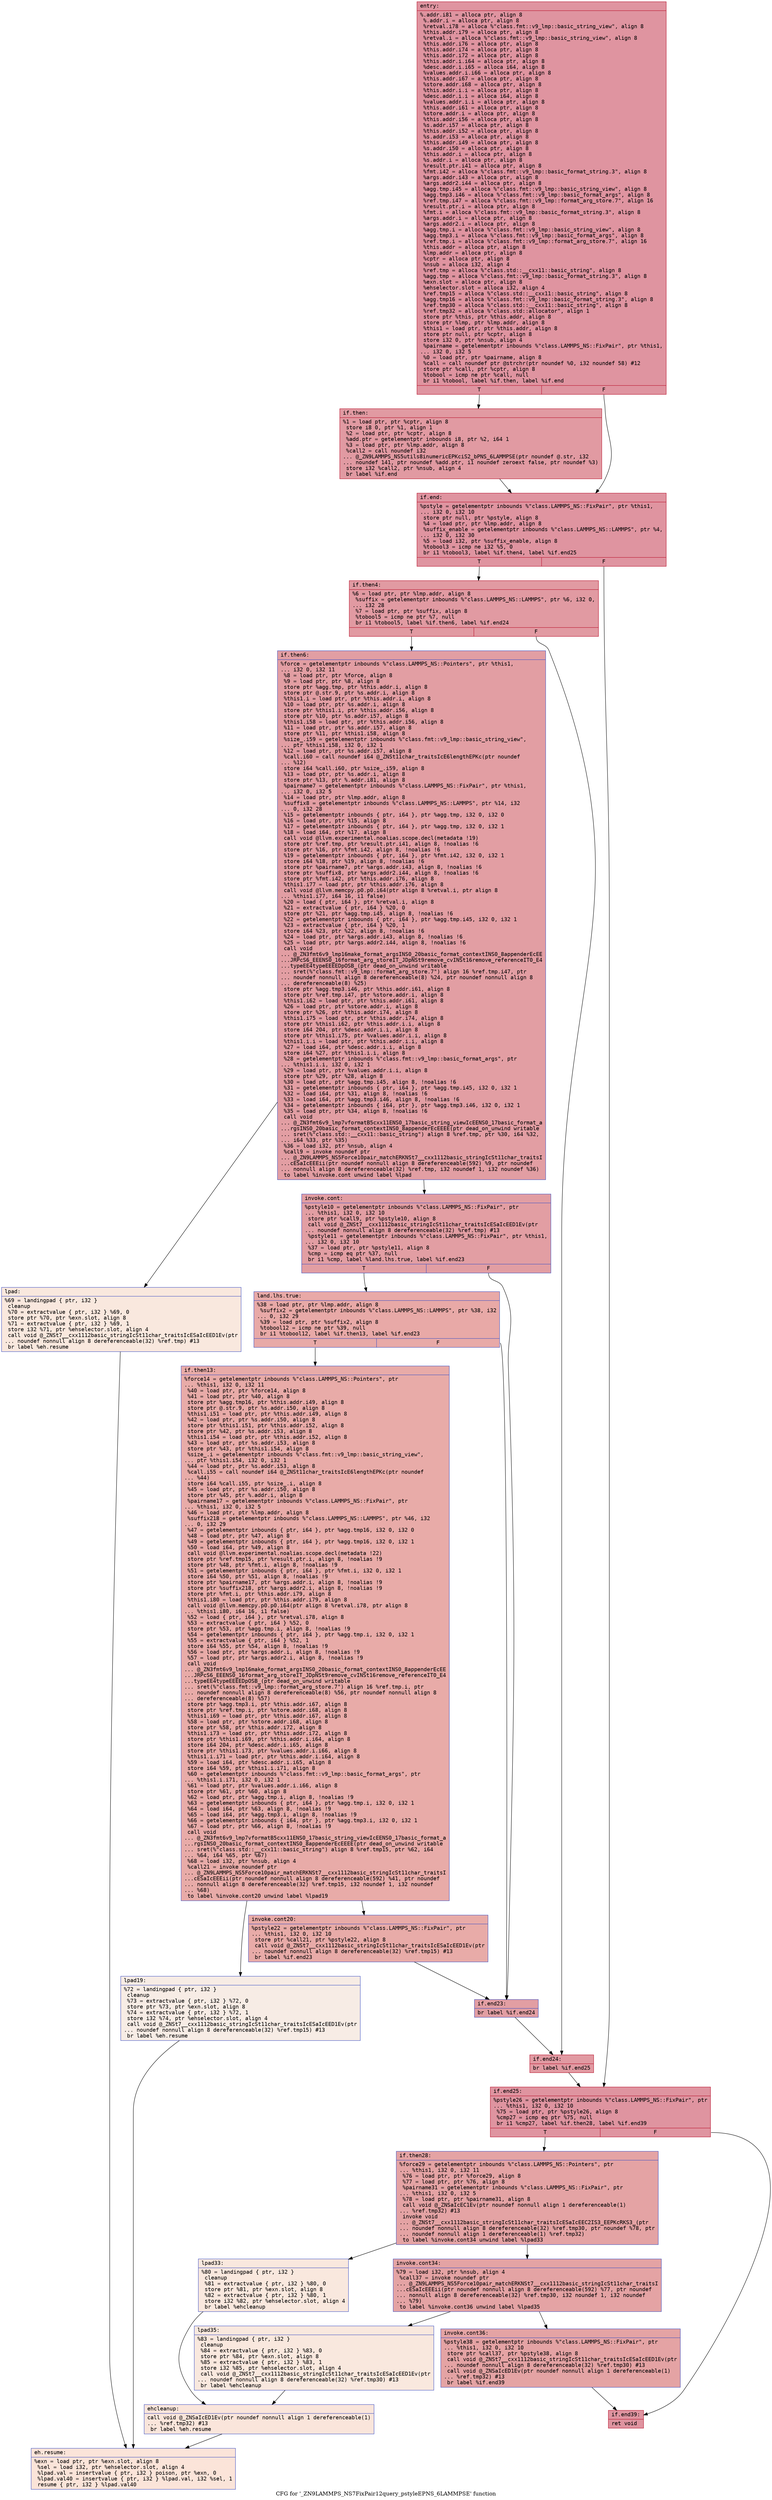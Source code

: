 digraph "CFG for '_ZN9LAMMPS_NS7FixPair12query_pstyleEPNS_6LAMMPSE' function" {
	label="CFG for '_ZN9LAMMPS_NS7FixPair12query_pstyleEPNS_6LAMMPSE' function";

	Node0x5629e4c990b0 [shape=record,color="#b70d28ff", style=filled, fillcolor="#b70d2870" fontname="Courier",label="{entry:\l|  %.addr.i81 = alloca ptr, align 8\l  %.addr.i = alloca ptr, align 8\l  %retval.i78 = alloca %\"class.fmt::v9_lmp::basic_string_view\", align 8\l  %this.addr.i79 = alloca ptr, align 8\l  %retval.i = alloca %\"class.fmt::v9_lmp::basic_string_view\", align 8\l  %this.addr.i76 = alloca ptr, align 8\l  %this.addr.i74 = alloca ptr, align 8\l  %this.addr.i72 = alloca ptr, align 8\l  %this.addr.i.i64 = alloca ptr, align 8\l  %desc.addr.i.i65 = alloca i64, align 8\l  %values.addr.i.i66 = alloca ptr, align 8\l  %this.addr.i67 = alloca ptr, align 8\l  %store.addr.i68 = alloca ptr, align 8\l  %this.addr.i.i = alloca ptr, align 8\l  %desc.addr.i.i = alloca i64, align 8\l  %values.addr.i.i = alloca ptr, align 8\l  %this.addr.i61 = alloca ptr, align 8\l  %store.addr.i = alloca ptr, align 8\l  %this.addr.i56 = alloca ptr, align 8\l  %s.addr.i57 = alloca ptr, align 8\l  %this.addr.i52 = alloca ptr, align 8\l  %s.addr.i53 = alloca ptr, align 8\l  %this.addr.i49 = alloca ptr, align 8\l  %s.addr.i50 = alloca ptr, align 8\l  %this.addr.i = alloca ptr, align 8\l  %s.addr.i = alloca ptr, align 8\l  %result.ptr.i41 = alloca ptr, align 8\l  %fmt.i42 = alloca %\"class.fmt::v9_lmp::basic_format_string.3\", align 8\l  %args.addr.i43 = alloca ptr, align 8\l  %args.addr2.i44 = alloca ptr, align 8\l  %agg.tmp.i45 = alloca %\"class.fmt::v9_lmp::basic_string_view\", align 8\l  %agg.tmp3.i46 = alloca %\"class.fmt::v9_lmp::basic_format_args\", align 8\l  %ref.tmp.i47 = alloca %\"class.fmt::v9_lmp::format_arg_store.7\", align 16\l  %result.ptr.i = alloca ptr, align 8\l  %fmt.i = alloca %\"class.fmt::v9_lmp::basic_format_string.3\", align 8\l  %args.addr.i = alloca ptr, align 8\l  %args.addr2.i = alloca ptr, align 8\l  %agg.tmp.i = alloca %\"class.fmt::v9_lmp::basic_string_view\", align 8\l  %agg.tmp3.i = alloca %\"class.fmt::v9_lmp::basic_format_args\", align 8\l  %ref.tmp.i = alloca %\"class.fmt::v9_lmp::format_arg_store.7\", align 16\l  %this.addr = alloca ptr, align 8\l  %lmp.addr = alloca ptr, align 8\l  %cptr = alloca ptr, align 8\l  %nsub = alloca i32, align 4\l  %ref.tmp = alloca %\"class.std::__cxx11::basic_string\", align 8\l  %agg.tmp = alloca %\"class.fmt::v9_lmp::basic_format_string.3\", align 8\l  %exn.slot = alloca ptr, align 8\l  %ehselector.slot = alloca i32, align 4\l  %ref.tmp15 = alloca %\"class.std::__cxx11::basic_string\", align 8\l  %agg.tmp16 = alloca %\"class.fmt::v9_lmp::basic_format_string.3\", align 8\l  %ref.tmp30 = alloca %\"class.std::__cxx11::basic_string\", align 8\l  %ref.tmp32 = alloca %\"class.std::allocator\", align 1\l  store ptr %this, ptr %this.addr, align 8\l  store ptr %lmp, ptr %lmp.addr, align 8\l  %this1 = load ptr, ptr %this.addr, align 8\l  store ptr null, ptr %cptr, align 8\l  store i32 0, ptr %nsub, align 4\l  %pairname = getelementptr inbounds %\"class.LAMMPS_NS::FixPair\", ptr %this1,\l... i32 0, i32 5\l  %0 = load ptr, ptr %pairname, align 8\l  %call = call noundef ptr @strchr(ptr noundef %0, i32 noundef 58) #12\l  store ptr %call, ptr %cptr, align 8\l  %tobool = icmp ne ptr %call, null\l  br i1 %tobool, label %if.then, label %if.end\l|{<s0>T|<s1>F}}"];
	Node0x5629e4c990b0:s0 -> Node0x5629e4c9c460[tooltip="entry -> if.then\nProbability 62.50%" ];
	Node0x5629e4c990b0:s1 -> Node0x5629e4c9c4d0[tooltip="entry -> if.end\nProbability 37.50%" ];
	Node0x5629e4c9c460 [shape=record,color="#b70d28ff", style=filled, fillcolor="#bb1b2c70" fontname="Courier",label="{if.then:\l|  %1 = load ptr, ptr %cptr, align 8\l  store i8 0, ptr %1, align 1\l  %2 = load ptr, ptr %cptr, align 8\l  %add.ptr = getelementptr inbounds i8, ptr %2, i64 1\l  %3 = load ptr, ptr %lmp.addr, align 8\l  %call2 = call noundef i32\l... @_ZN9LAMMPS_NS5utils8inumericEPKciS2_bPNS_6LAMMPSE(ptr noundef @.str, i32\l... noundef 141, ptr noundef %add.ptr, i1 noundef zeroext false, ptr noundef %3)\l  store i32 %call2, ptr %nsub, align 4\l  br label %if.end\l}"];
	Node0x5629e4c9c460 -> Node0x5629e4c9c4d0[tooltip="if.then -> if.end\nProbability 100.00%" ];
	Node0x5629e4c9c4d0 [shape=record,color="#b70d28ff", style=filled, fillcolor="#b70d2870" fontname="Courier",label="{if.end:\l|  %pstyle = getelementptr inbounds %\"class.LAMMPS_NS::FixPair\", ptr %this1,\l... i32 0, i32 10\l  store ptr null, ptr %pstyle, align 8\l  %4 = load ptr, ptr %lmp.addr, align 8\l  %suffix_enable = getelementptr inbounds %\"class.LAMMPS_NS::LAMMPS\", ptr %4,\l... i32 0, i32 30\l  %5 = load i32, ptr %suffix_enable, align 8\l  %tobool3 = icmp ne i32 %5, 0\l  br i1 %tobool3, label %if.then4, label %if.end25\l|{<s0>T|<s1>F}}"];
	Node0x5629e4c9c4d0:s0 -> Node0x5629e4c9cff0[tooltip="if.end -> if.then4\nProbability 62.50%" ];
	Node0x5629e4c9c4d0:s1 -> Node0x5629e4c9d070[tooltip="if.end -> if.end25\nProbability 37.50%" ];
	Node0x5629e4c9cff0 [shape=record,color="#b70d28ff", style=filled, fillcolor="#bb1b2c70" fontname="Courier",label="{if.then4:\l|  %6 = load ptr, ptr %lmp.addr, align 8\l  %suffix = getelementptr inbounds %\"class.LAMMPS_NS::LAMMPS\", ptr %6, i32 0,\l... i32 28\l  %7 = load ptr, ptr %suffix, align 8\l  %tobool5 = icmp ne ptr %7, null\l  br i1 %tobool5, label %if.then6, label %if.end24\l|{<s0>T|<s1>F}}"];
	Node0x5629e4c9cff0:s0 -> Node0x5629e4c9d460[tooltip="if.then4 -> if.then6\nProbability 62.50%" ];
	Node0x5629e4c9cff0:s1 -> Node0x5629e4c9d4e0[tooltip="if.then4 -> if.end24\nProbability 37.50%" ];
	Node0x5629e4c9d460 [shape=record,color="#3d50c3ff", style=filled, fillcolor="#be242e70" fontname="Courier",label="{if.then6:\l|  %force = getelementptr inbounds %\"class.LAMMPS_NS::Pointers\", ptr %this1,\l... i32 0, i32 11\l  %8 = load ptr, ptr %force, align 8\l  %9 = load ptr, ptr %8, align 8\l  store ptr %agg.tmp, ptr %this.addr.i, align 8\l  store ptr @.str.9, ptr %s.addr.i, align 8\l  %this1.i = load ptr, ptr %this.addr.i, align 8\l  %10 = load ptr, ptr %s.addr.i, align 8\l  store ptr %this1.i, ptr %this.addr.i56, align 8\l  store ptr %10, ptr %s.addr.i57, align 8\l  %this1.i58 = load ptr, ptr %this.addr.i56, align 8\l  %11 = load ptr, ptr %s.addr.i57, align 8\l  store ptr %11, ptr %this1.i58, align 8\l  %size_.i59 = getelementptr inbounds %\"class.fmt::v9_lmp::basic_string_view\",\l... ptr %this1.i58, i32 0, i32 1\l  %12 = load ptr, ptr %s.addr.i57, align 8\l  %call.i60 = call noundef i64 @_ZNSt11char_traitsIcE6lengthEPKc(ptr noundef\l... %12)\l  store i64 %call.i60, ptr %size_.i59, align 8\l  %13 = load ptr, ptr %s.addr.i, align 8\l  store ptr %13, ptr %.addr.i81, align 8\l  %pairname7 = getelementptr inbounds %\"class.LAMMPS_NS::FixPair\", ptr %this1,\l... i32 0, i32 5\l  %14 = load ptr, ptr %lmp.addr, align 8\l  %suffix8 = getelementptr inbounds %\"class.LAMMPS_NS::LAMMPS\", ptr %14, i32\l... 0, i32 28\l  %15 = getelementptr inbounds \{ ptr, i64 \}, ptr %agg.tmp, i32 0, i32 0\l  %16 = load ptr, ptr %15, align 8\l  %17 = getelementptr inbounds \{ ptr, i64 \}, ptr %agg.tmp, i32 0, i32 1\l  %18 = load i64, ptr %17, align 8\l  call void @llvm.experimental.noalias.scope.decl(metadata !19)\l  store ptr %ref.tmp, ptr %result.ptr.i41, align 8, !noalias !6\l  store ptr %16, ptr %fmt.i42, align 8, !noalias !6\l  %19 = getelementptr inbounds \{ ptr, i64 \}, ptr %fmt.i42, i32 0, i32 1\l  store i64 %18, ptr %19, align 8, !noalias !6\l  store ptr %pairname7, ptr %args.addr.i43, align 8, !noalias !6\l  store ptr %suffix8, ptr %args.addr2.i44, align 8, !noalias !6\l  store ptr %fmt.i42, ptr %this.addr.i76, align 8\l  %this1.i77 = load ptr, ptr %this.addr.i76, align 8\l  call void @llvm.memcpy.p0.p0.i64(ptr align 8 %retval.i, ptr align 8\l... %this1.i77, i64 16, i1 false)\l  %20 = load \{ ptr, i64 \}, ptr %retval.i, align 8\l  %21 = extractvalue \{ ptr, i64 \} %20, 0\l  store ptr %21, ptr %agg.tmp.i45, align 8, !noalias !6\l  %22 = getelementptr inbounds \{ ptr, i64 \}, ptr %agg.tmp.i45, i32 0, i32 1\l  %23 = extractvalue \{ ptr, i64 \} %20, 1\l  store i64 %23, ptr %22, align 8, !noalias !6\l  %24 = load ptr, ptr %args.addr.i43, align 8, !noalias !6\l  %25 = load ptr, ptr %args.addr2.i44, align 8, !noalias !6\l  call void\l... @_ZN3fmt6v9_lmp16make_format_argsINS0_20basic_format_contextINS0_8appenderEcEE\l...JRPcS6_EEENS0_16format_arg_storeIT_JDpNSt9remove_cvINSt16remove_referenceIT0_E4\l...typeEE4typeEEEEDpOSB_(ptr dead_on_unwind writable\l... sret(%\"class.fmt::v9_lmp::format_arg_store.7\") align 16 %ref.tmp.i47, ptr\l... noundef nonnull align 8 dereferenceable(8) %24, ptr noundef nonnull align 8\l... dereferenceable(8) %25)\l  store ptr %agg.tmp3.i46, ptr %this.addr.i61, align 8\l  store ptr %ref.tmp.i47, ptr %store.addr.i, align 8\l  %this1.i62 = load ptr, ptr %this.addr.i61, align 8\l  %26 = load ptr, ptr %store.addr.i, align 8\l  store ptr %26, ptr %this.addr.i74, align 8\l  %this1.i75 = load ptr, ptr %this.addr.i74, align 8\l  store ptr %this1.i62, ptr %this.addr.i.i, align 8\l  store i64 204, ptr %desc.addr.i.i, align 8\l  store ptr %this1.i75, ptr %values.addr.i.i, align 8\l  %this1.i.i = load ptr, ptr %this.addr.i.i, align 8\l  %27 = load i64, ptr %desc.addr.i.i, align 8\l  store i64 %27, ptr %this1.i.i, align 8\l  %28 = getelementptr inbounds %\"class.fmt::v9_lmp::basic_format_args\", ptr\l... %this1.i.i, i32 0, i32 1\l  %29 = load ptr, ptr %values.addr.i.i, align 8\l  store ptr %29, ptr %28, align 8\l  %30 = load ptr, ptr %agg.tmp.i45, align 8, !noalias !6\l  %31 = getelementptr inbounds \{ ptr, i64 \}, ptr %agg.tmp.i45, i32 0, i32 1\l  %32 = load i64, ptr %31, align 8, !noalias !6\l  %33 = load i64, ptr %agg.tmp3.i46, align 8, !noalias !6\l  %34 = getelementptr inbounds \{ i64, ptr \}, ptr %agg.tmp3.i46, i32 0, i32 1\l  %35 = load ptr, ptr %34, align 8, !noalias !6\l  call void\l... @_ZN3fmt6v9_lmp7vformatB5cxx11ENS0_17basic_string_viewIcEENS0_17basic_format_a\l...rgsINS0_20basic_format_contextINS0_8appenderEcEEEE(ptr dead_on_unwind writable\l... sret(%\"class.std::__cxx11::basic_string\") align 8 %ref.tmp, ptr %30, i64 %32,\l... i64 %33, ptr %35)\l  %36 = load i32, ptr %nsub, align 4\l  %call9 = invoke noundef ptr\l... @_ZN9LAMMPS_NS5Force10pair_matchERKNSt7__cxx1112basic_stringIcSt11char_traitsI\l...cESaIcEEEii(ptr noundef nonnull align 8 dereferenceable(592) %9, ptr noundef\l... nonnull align 8 dereferenceable(32) %ref.tmp, i32 noundef 1, i32 noundef %36)\l          to label %invoke.cont unwind label %lpad\l}"];
	Node0x5629e4c9d460 -> Node0x5629e4ca0d00[tooltip="if.then6 -> invoke.cont\nProbability 100.00%" ];
	Node0x5629e4c9d460 -> Node0x5629e4ca0db0[tooltip="if.then6 -> lpad\nProbability 0.00%" ];
	Node0x5629e4ca0d00 [shape=record,color="#3d50c3ff", style=filled, fillcolor="#be242e70" fontname="Courier",label="{invoke.cont:\l|  %pstyle10 = getelementptr inbounds %\"class.LAMMPS_NS::FixPair\", ptr\l... %this1, i32 0, i32 10\l  store ptr %call9, ptr %pstyle10, align 8\l  call void @_ZNSt7__cxx1112basic_stringIcSt11char_traitsIcESaIcEED1Ev(ptr\l... noundef nonnull align 8 dereferenceable(32) %ref.tmp) #13\l  %pstyle11 = getelementptr inbounds %\"class.LAMMPS_NS::FixPair\", ptr %this1,\l... i32 0, i32 10\l  %37 = load ptr, ptr %pstyle11, align 8\l  %cmp = icmp eq ptr %37, null\l  br i1 %cmp, label %land.lhs.true, label %if.end23\l|{<s0>T|<s1>F}}"];
	Node0x5629e4ca0d00:s0 -> Node0x5629e4ca12f0[tooltip="invoke.cont -> land.lhs.true\nProbability 37.50%" ];
	Node0x5629e4ca0d00:s1 -> Node0x5629e4ca15f0[tooltip="invoke.cont -> if.end23\nProbability 62.50%" ];
	Node0x5629e4ca12f0 [shape=record,color="#3d50c3ff", style=filled, fillcolor="#ca3b3770" fontname="Courier",label="{land.lhs.true:\l|  %38 = load ptr, ptr %lmp.addr, align 8\l  %suffix2 = getelementptr inbounds %\"class.LAMMPS_NS::LAMMPS\", ptr %38, i32\l... 0, i32 29\l  %39 = load ptr, ptr %suffix2, align 8\l  %tobool12 = icmp ne ptr %39, null\l  br i1 %tobool12, label %if.then13, label %if.end23\l|{<s0>T|<s1>F}}"];
	Node0x5629e4ca12f0:s0 -> Node0x5629e4ca19c0[tooltip="land.lhs.true -> if.then13\nProbability 62.50%" ];
	Node0x5629e4ca12f0:s1 -> Node0x5629e4ca15f0[tooltip="land.lhs.true -> if.end23\nProbability 37.50%" ];
	Node0x5629e4ca19c0 [shape=record,color="#3d50c3ff", style=filled, fillcolor="#cc403a70" fontname="Courier",label="{if.then13:\l|  %force14 = getelementptr inbounds %\"class.LAMMPS_NS::Pointers\", ptr\l... %this1, i32 0, i32 11\l  %40 = load ptr, ptr %force14, align 8\l  %41 = load ptr, ptr %40, align 8\l  store ptr %agg.tmp16, ptr %this.addr.i49, align 8\l  store ptr @.str.9, ptr %s.addr.i50, align 8\l  %this1.i51 = load ptr, ptr %this.addr.i49, align 8\l  %42 = load ptr, ptr %s.addr.i50, align 8\l  store ptr %this1.i51, ptr %this.addr.i52, align 8\l  store ptr %42, ptr %s.addr.i53, align 8\l  %this1.i54 = load ptr, ptr %this.addr.i52, align 8\l  %43 = load ptr, ptr %s.addr.i53, align 8\l  store ptr %43, ptr %this1.i54, align 8\l  %size_.i = getelementptr inbounds %\"class.fmt::v9_lmp::basic_string_view\",\l... ptr %this1.i54, i32 0, i32 1\l  %44 = load ptr, ptr %s.addr.i53, align 8\l  %call.i55 = call noundef i64 @_ZNSt11char_traitsIcE6lengthEPKc(ptr noundef\l... %44)\l  store i64 %call.i55, ptr %size_.i, align 8\l  %45 = load ptr, ptr %s.addr.i50, align 8\l  store ptr %45, ptr %.addr.i, align 8\l  %pairname17 = getelementptr inbounds %\"class.LAMMPS_NS::FixPair\", ptr\l... %this1, i32 0, i32 5\l  %46 = load ptr, ptr %lmp.addr, align 8\l  %suffix218 = getelementptr inbounds %\"class.LAMMPS_NS::LAMMPS\", ptr %46, i32\l... 0, i32 29\l  %47 = getelementptr inbounds \{ ptr, i64 \}, ptr %agg.tmp16, i32 0, i32 0\l  %48 = load ptr, ptr %47, align 8\l  %49 = getelementptr inbounds \{ ptr, i64 \}, ptr %agg.tmp16, i32 0, i32 1\l  %50 = load i64, ptr %49, align 8\l  call void @llvm.experimental.noalias.scope.decl(metadata !22)\l  store ptr %ref.tmp15, ptr %result.ptr.i, align 8, !noalias !9\l  store ptr %48, ptr %fmt.i, align 8, !noalias !9\l  %51 = getelementptr inbounds \{ ptr, i64 \}, ptr %fmt.i, i32 0, i32 1\l  store i64 %50, ptr %51, align 8, !noalias !9\l  store ptr %pairname17, ptr %args.addr.i, align 8, !noalias !9\l  store ptr %suffix218, ptr %args.addr2.i, align 8, !noalias !9\l  store ptr %fmt.i, ptr %this.addr.i79, align 8\l  %this1.i80 = load ptr, ptr %this.addr.i79, align 8\l  call void @llvm.memcpy.p0.p0.i64(ptr align 8 %retval.i78, ptr align 8\l... %this1.i80, i64 16, i1 false)\l  %52 = load \{ ptr, i64 \}, ptr %retval.i78, align 8\l  %53 = extractvalue \{ ptr, i64 \} %52, 0\l  store ptr %53, ptr %agg.tmp.i, align 8, !noalias !9\l  %54 = getelementptr inbounds \{ ptr, i64 \}, ptr %agg.tmp.i, i32 0, i32 1\l  %55 = extractvalue \{ ptr, i64 \} %52, 1\l  store i64 %55, ptr %54, align 8, !noalias !9\l  %56 = load ptr, ptr %args.addr.i, align 8, !noalias !9\l  %57 = load ptr, ptr %args.addr2.i, align 8, !noalias !9\l  call void\l... @_ZN3fmt6v9_lmp16make_format_argsINS0_20basic_format_contextINS0_8appenderEcEE\l...JRPcS6_EEENS0_16format_arg_storeIT_JDpNSt9remove_cvINSt16remove_referenceIT0_E4\l...typeEE4typeEEEEDpOSB_(ptr dead_on_unwind writable\l... sret(%\"class.fmt::v9_lmp::format_arg_store.7\") align 16 %ref.tmp.i, ptr\l... noundef nonnull align 8 dereferenceable(8) %56, ptr noundef nonnull align 8\l... dereferenceable(8) %57)\l  store ptr %agg.tmp3.i, ptr %this.addr.i67, align 8\l  store ptr %ref.tmp.i, ptr %store.addr.i68, align 8\l  %this1.i69 = load ptr, ptr %this.addr.i67, align 8\l  %58 = load ptr, ptr %store.addr.i68, align 8\l  store ptr %58, ptr %this.addr.i72, align 8\l  %this1.i73 = load ptr, ptr %this.addr.i72, align 8\l  store ptr %this1.i69, ptr %this.addr.i.i64, align 8\l  store i64 204, ptr %desc.addr.i.i65, align 8\l  store ptr %this1.i73, ptr %values.addr.i.i66, align 8\l  %this1.i.i71 = load ptr, ptr %this.addr.i.i64, align 8\l  %59 = load i64, ptr %desc.addr.i.i65, align 8\l  store i64 %59, ptr %this1.i.i71, align 8\l  %60 = getelementptr inbounds %\"class.fmt::v9_lmp::basic_format_args\", ptr\l... %this1.i.i71, i32 0, i32 1\l  %61 = load ptr, ptr %values.addr.i.i66, align 8\l  store ptr %61, ptr %60, align 8\l  %62 = load ptr, ptr %agg.tmp.i, align 8, !noalias !9\l  %63 = getelementptr inbounds \{ ptr, i64 \}, ptr %agg.tmp.i, i32 0, i32 1\l  %64 = load i64, ptr %63, align 8, !noalias !9\l  %65 = load i64, ptr %agg.tmp3.i, align 8, !noalias !9\l  %66 = getelementptr inbounds \{ i64, ptr \}, ptr %agg.tmp3.i, i32 0, i32 1\l  %67 = load ptr, ptr %66, align 8, !noalias !9\l  call void\l... @_ZN3fmt6v9_lmp7vformatB5cxx11ENS0_17basic_string_viewIcEENS0_17basic_format_a\l...rgsINS0_20basic_format_contextINS0_8appenderEcEEEE(ptr dead_on_unwind writable\l... sret(%\"class.std::__cxx11::basic_string\") align 8 %ref.tmp15, ptr %62, i64\l... %64, i64 %65, ptr %67)\l  %68 = load i32, ptr %nsub, align 4\l  %call21 = invoke noundef ptr\l... @_ZN9LAMMPS_NS5Force10pair_matchERKNSt7__cxx1112basic_stringIcSt11char_traitsI\l...cESaIcEEEii(ptr noundef nonnull align 8 dereferenceable(592) %41, ptr noundef\l... nonnull align 8 dereferenceable(32) %ref.tmp15, i32 noundef 1, i32 noundef\l... %68)\l          to label %invoke.cont20 unwind label %lpad19\l}"];
	Node0x5629e4ca19c0 -> Node0x5629e4ca6830[tooltip="if.then13 -> invoke.cont20\nProbability 100.00%" ];
	Node0x5629e4ca19c0 -> Node0x5629e4ca6880[tooltip="if.then13 -> lpad19\nProbability 0.00%" ];
	Node0x5629e4ca6830 [shape=record,color="#3d50c3ff", style=filled, fillcolor="#cc403a70" fontname="Courier",label="{invoke.cont20:\l|  %pstyle22 = getelementptr inbounds %\"class.LAMMPS_NS::FixPair\", ptr\l... %this1, i32 0, i32 10\l  store ptr %call21, ptr %pstyle22, align 8\l  call void @_ZNSt7__cxx1112basic_stringIcSt11char_traitsIcESaIcEED1Ev(ptr\l... noundef nonnull align 8 dereferenceable(32) %ref.tmp15) #13\l  br label %if.end23\l}"];
	Node0x5629e4ca6830 -> Node0x5629e4ca15f0[tooltip="invoke.cont20 -> if.end23\nProbability 100.00%" ];
	Node0x5629e4ca0db0 [shape=record,color="#3d50c3ff", style=filled, fillcolor="#f2cab570" fontname="Courier",label="{lpad:\l|  %69 = landingpad \{ ptr, i32 \}\l          cleanup\l  %70 = extractvalue \{ ptr, i32 \} %69, 0\l  store ptr %70, ptr %exn.slot, align 8\l  %71 = extractvalue \{ ptr, i32 \} %69, 1\l  store i32 %71, ptr %ehselector.slot, align 4\l  call void @_ZNSt7__cxx1112basic_stringIcSt11char_traitsIcESaIcEED1Ev(ptr\l... noundef nonnull align 8 dereferenceable(32) %ref.tmp) #13\l  br label %eh.resume\l}"];
	Node0x5629e4ca0db0 -> Node0x5629e4ca6cb0[tooltip="lpad -> eh.resume\nProbability 100.00%" ];
	Node0x5629e4ca6880 [shape=record,color="#3d50c3ff", style=filled, fillcolor="#ecd3c570" fontname="Courier",label="{lpad19:\l|  %72 = landingpad \{ ptr, i32 \}\l          cleanup\l  %73 = extractvalue \{ ptr, i32 \} %72, 0\l  store ptr %73, ptr %exn.slot, align 8\l  %74 = extractvalue \{ ptr, i32 \} %72, 1\l  store i32 %74, ptr %ehselector.slot, align 4\l  call void @_ZNSt7__cxx1112basic_stringIcSt11char_traitsIcESaIcEED1Ev(ptr\l... noundef nonnull align 8 dereferenceable(32) %ref.tmp15) #13\l  br label %eh.resume\l}"];
	Node0x5629e4ca6880 -> Node0x5629e4ca6cb0[tooltip="lpad19 -> eh.resume\nProbability 100.00%" ];
	Node0x5629e4ca15f0 [shape=record,color="#3d50c3ff", style=filled, fillcolor="#be242e70" fontname="Courier",label="{if.end23:\l|  br label %if.end24\l}"];
	Node0x5629e4ca15f0 -> Node0x5629e4c9d4e0[tooltip="if.end23 -> if.end24\nProbability 100.00%" ];
	Node0x5629e4c9d4e0 [shape=record,color="#b70d28ff", style=filled, fillcolor="#bb1b2c70" fontname="Courier",label="{if.end24:\l|  br label %if.end25\l}"];
	Node0x5629e4c9d4e0 -> Node0x5629e4c9d070[tooltip="if.end24 -> if.end25\nProbability 100.00%" ];
	Node0x5629e4c9d070 [shape=record,color="#b70d28ff", style=filled, fillcolor="#b70d2870" fontname="Courier",label="{if.end25:\l|  %pstyle26 = getelementptr inbounds %\"class.LAMMPS_NS::FixPair\", ptr\l... %this1, i32 0, i32 10\l  %75 = load ptr, ptr %pstyle26, align 8\l  %cmp27 = icmp eq ptr %75, null\l  br i1 %cmp27, label %if.then28, label %if.end39\l|{<s0>T|<s1>F}}"];
	Node0x5629e4c9d070:s0 -> Node0x5629e4ca7340[tooltip="if.end25 -> if.then28\nProbability 37.50%" ];
	Node0x5629e4c9d070:s1 -> Node0x5629e4ca7810[tooltip="if.end25 -> if.end39\nProbability 62.50%" ];
	Node0x5629e4ca7340 [shape=record,color="#3d50c3ff", style=filled, fillcolor="#c32e3170" fontname="Courier",label="{if.then28:\l|  %force29 = getelementptr inbounds %\"class.LAMMPS_NS::Pointers\", ptr\l... %this1, i32 0, i32 11\l  %76 = load ptr, ptr %force29, align 8\l  %77 = load ptr, ptr %76, align 8\l  %pairname31 = getelementptr inbounds %\"class.LAMMPS_NS::FixPair\", ptr\l... %this1, i32 0, i32 5\l  %78 = load ptr, ptr %pairname31, align 8\l  call void @_ZNSaIcEC1Ev(ptr noundef nonnull align 1 dereferenceable(1)\l... %ref.tmp32) #13\l  invoke void\l... @_ZNSt7__cxx1112basic_stringIcSt11char_traitsIcESaIcEEC2IS3_EEPKcRKS3_(ptr\l... noundef nonnull align 8 dereferenceable(32) %ref.tmp30, ptr noundef %78, ptr\l... noundef nonnull align 1 dereferenceable(1) %ref.tmp32)\l          to label %invoke.cont34 unwind label %lpad33\l}"];
	Node0x5629e4ca7340 -> Node0x5629e4ca7e10[tooltip="if.then28 -> invoke.cont34\nProbability 100.00%" ];
	Node0x5629e4ca7340 -> Node0x5629e4ca7e90[tooltip="if.then28 -> lpad33\nProbability 0.00%" ];
	Node0x5629e4ca7e10 [shape=record,color="#3d50c3ff", style=filled, fillcolor="#c32e3170" fontname="Courier",label="{invoke.cont34:\l|  %79 = load i32, ptr %nsub, align 4\l  %call37 = invoke noundef ptr\l... @_ZN9LAMMPS_NS5Force10pair_matchERKNSt7__cxx1112basic_stringIcSt11char_traitsI\l...cESaIcEEEii(ptr noundef nonnull align 8 dereferenceable(592) %77, ptr noundef\l... nonnull align 8 dereferenceable(32) %ref.tmp30, i32 noundef 1, i32 noundef\l... %79)\l          to label %invoke.cont36 unwind label %lpad35\l}"];
	Node0x5629e4ca7e10 -> Node0x5629e4ca7dc0[tooltip="invoke.cont34 -> invoke.cont36\nProbability 100.00%" ];
	Node0x5629e4ca7e10 -> Node0x5629e4ca81b0[tooltip="invoke.cont34 -> lpad35\nProbability 0.00%" ];
	Node0x5629e4ca7dc0 [shape=record,color="#3d50c3ff", style=filled, fillcolor="#c32e3170" fontname="Courier",label="{invoke.cont36:\l|  %pstyle38 = getelementptr inbounds %\"class.LAMMPS_NS::FixPair\", ptr\l... %this1, i32 0, i32 10\l  store ptr %call37, ptr %pstyle38, align 8\l  call void @_ZNSt7__cxx1112basic_stringIcSt11char_traitsIcESaIcEED1Ev(ptr\l... noundef nonnull align 8 dereferenceable(32) %ref.tmp30) #13\l  call void @_ZNSaIcED1Ev(ptr noundef nonnull align 1 dereferenceable(1)\l... %ref.tmp32) #13\l  br label %if.end39\l}"];
	Node0x5629e4ca7dc0 -> Node0x5629e4ca7810[tooltip="invoke.cont36 -> if.end39\nProbability 100.00%" ];
	Node0x5629e4ca7e90 [shape=record,color="#3d50c3ff", style=filled, fillcolor="#f2cab570" fontname="Courier",label="{lpad33:\l|  %80 = landingpad \{ ptr, i32 \}\l          cleanup\l  %81 = extractvalue \{ ptr, i32 \} %80, 0\l  store ptr %81, ptr %exn.slot, align 8\l  %82 = extractvalue \{ ptr, i32 \} %80, 1\l  store i32 %82, ptr %ehselector.slot, align 4\l  br label %ehcleanup\l}"];
	Node0x5629e4ca7e90 -> Node0x5629e4ca8ac0[tooltip="lpad33 -> ehcleanup\nProbability 100.00%" ];
	Node0x5629e4ca81b0 [shape=record,color="#3d50c3ff", style=filled, fillcolor="#f2cab570" fontname="Courier",label="{lpad35:\l|  %83 = landingpad \{ ptr, i32 \}\l          cleanup\l  %84 = extractvalue \{ ptr, i32 \} %83, 0\l  store ptr %84, ptr %exn.slot, align 8\l  %85 = extractvalue \{ ptr, i32 \} %83, 1\l  store i32 %85, ptr %ehselector.slot, align 4\l  call void @_ZNSt7__cxx1112basic_stringIcSt11char_traitsIcESaIcEED1Ev(ptr\l... noundef nonnull align 8 dereferenceable(32) %ref.tmp30) #13\l  br label %ehcleanup\l}"];
	Node0x5629e4ca81b0 -> Node0x5629e4ca8ac0[tooltip="lpad35 -> ehcleanup\nProbability 100.00%" ];
	Node0x5629e4ca8ac0 [shape=record,color="#3d50c3ff", style=filled, fillcolor="#f4c5ad70" fontname="Courier",label="{ehcleanup:\l|  call void @_ZNSaIcED1Ev(ptr noundef nonnull align 1 dereferenceable(1)\l... %ref.tmp32) #13\l  br label %eh.resume\l}"];
	Node0x5629e4ca8ac0 -> Node0x5629e4ca6cb0[tooltip="ehcleanup -> eh.resume\nProbability 100.00%" ];
	Node0x5629e4ca7810 [shape=record,color="#b70d28ff", style=filled, fillcolor="#b70d2870" fontname="Courier",label="{if.end39:\l|  ret void\l}"];
	Node0x5629e4ca6cb0 [shape=record,color="#3d50c3ff", style=filled, fillcolor="#f5c1a970" fontname="Courier",label="{eh.resume:\l|  %exn = load ptr, ptr %exn.slot, align 8\l  %sel = load i32, ptr %ehselector.slot, align 4\l  %lpad.val = insertvalue \{ ptr, i32 \} poison, ptr %exn, 0\l  %lpad.val40 = insertvalue \{ ptr, i32 \} %lpad.val, i32 %sel, 1\l  resume \{ ptr, i32 \} %lpad.val40\l}"];
}
